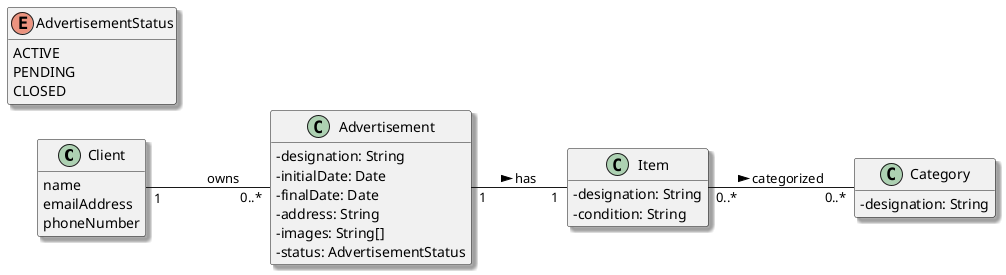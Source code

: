 @startuml
skinparam monochrome false
skinparam packageStyle rectangle
skinparam shadowing true
left to right direction
skinparam classAttributeIconSize 0
hide methods

class Client {
    name
    emailAddress
    phoneNumber
}

class Category {
    - designation: String
}

class Item {
    - designation: String
    - condition: String
}

class Advertisement {
    - designation: String
    - initialDate: Date
    - finalDate: Date
    - address: String
    - images: String[]
    - status: AdvertisementStatus
}

enum AdvertisementStatus {
    ACTIVE
    PENDING
    CLOSED
}

' --- Associações ---
Client "1" -- "0..*" Advertisement : owns
Advertisement "1" -- "1" Item : has >
Item "0..*" -- "0..*" Category: categorized >
@enduml